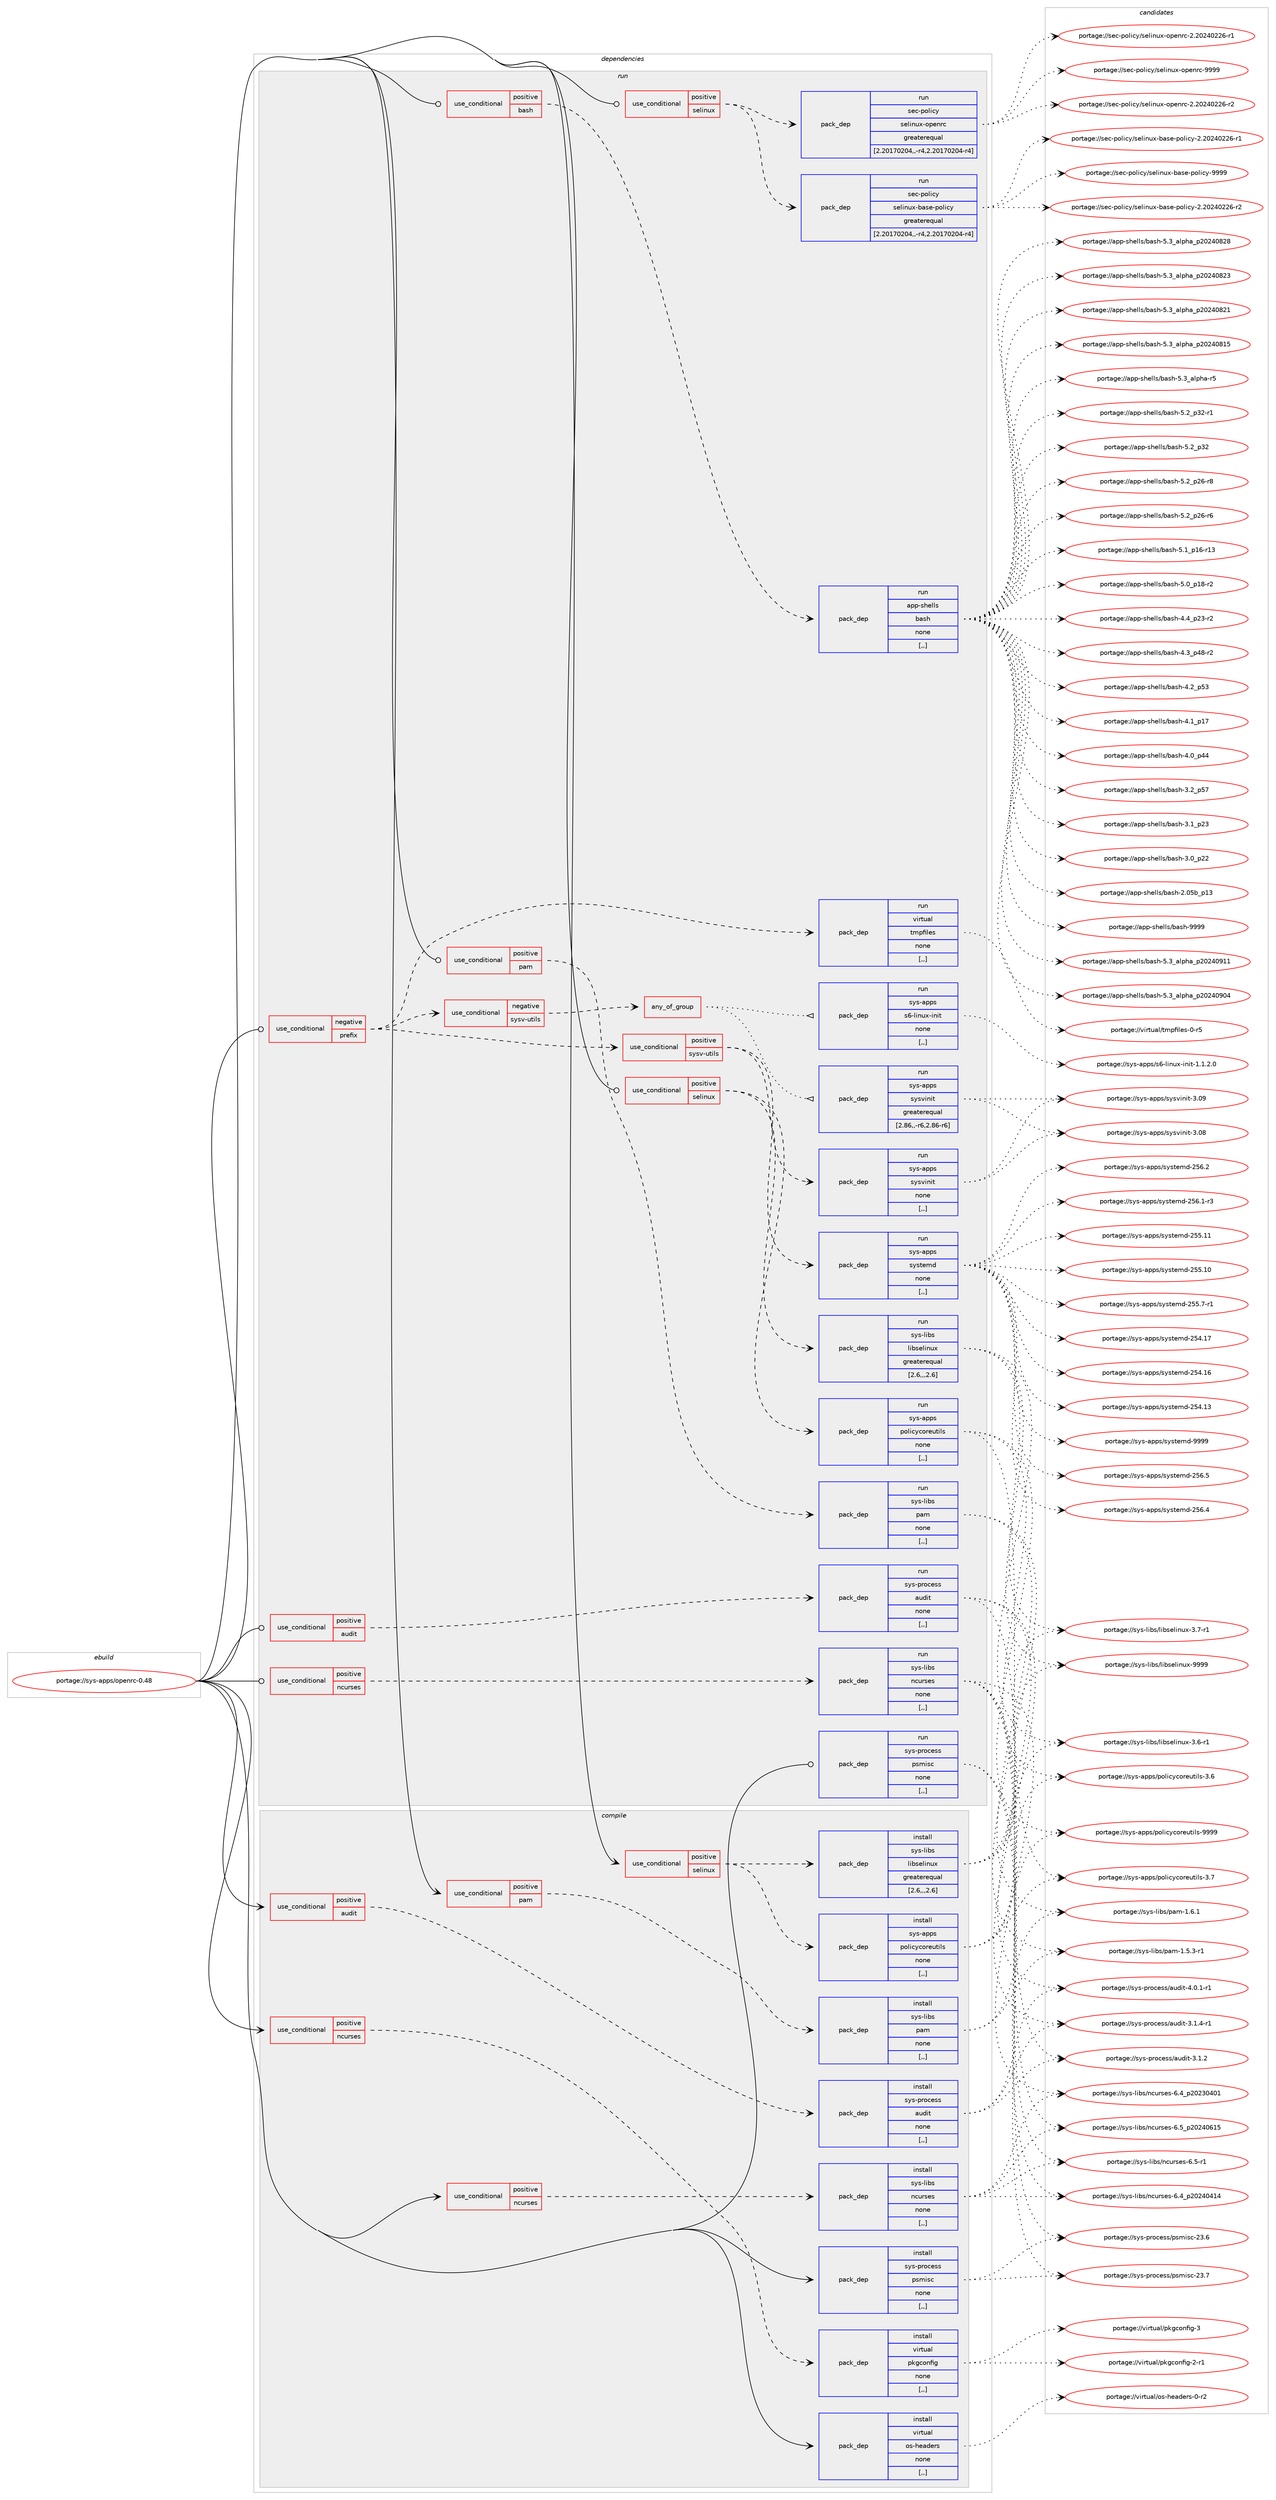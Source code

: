 digraph prolog {

# *************
# Graph options
# *************

newrank=true;
concentrate=true;
compound=true;
graph [rankdir=LR,fontname=Helvetica,fontsize=10,ranksep=1.5];#, ranksep=2.5, nodesep=0.2];
edge  [arrowhead=vee];
node  [fontname=Helvetica,fontsize=10];

# **********
# The ebuild
# **********

subgraph cluster_leftcol {
color=gray;
label=<<i>ebuild</i>>;
id [label="portage://sys-apps/openrc-0.48", color=red, width=4, href="../sys-apps/openrc-0.48.svg"];
}

# ****************
# The dependencies
# ****************

subgraph cluster_midcol {
color=gray;
label=<<i>dependencies</i>>;
subgraph cluster_compile {
fillcolor="#eeeeee";
style=filled;
label=<<i>compile</i>>;
subgraph cond6988 {
dependency18606 [label=<<TABLE BORDER="0" CELLBORDER="1" CELLSPACING="0" CELLPADDING="4"><TR><TD ROWSPAN="3" CELLPADDING="10">use_conditional</TD></TR><TR><TD>positive</TD></TR><TR><TD>audit</TD></TR></TABLE>>, shape=none, color=red];
subgraph pack11555 {
dependency18607 [label=<<TABLE BORDER="0" CELLBORDER="1" CELLSPACING="0" CELLPADDING="4" WIDTH="220"><TR><TD ROWSPAN="6" CELLPADDING="30">pack_dep</TD></TR><TR><TD WIDTH="110">install</TD></TR><TR><TD>sys-process</TD></TR><TR><TD>audit</TD></TR><TR><TD>none</TD></TR><TR><TD>[,,]</TD></TR></TABLE>>, shape=none, color=blue];
}
dependency18606:e -> dependency18607:w [weight=20,style="dashed",arrowhead="vee"];
}
id:e -> dependency18606:w [weight=20,style="solid",arrowhead="vee"];
subgraph cond6989 {
dependency18608 [label=<<TABLE BORDER="0" CELLBORDER="1" CELLSPACING="0" CELLPADDING="4"><TR><TD ROWSPAN="3" CELLPADDING="10">use_conditional</TD></TR><TR><TD>positive</TD></TR><TR><TD>ncurses</TD></TR></TABLE>>, shape=none, color=red];
subgraph pack11556 {
dependency18609 [label=<<TABLE BORDER="0" CELLBORDER="1" CELLSPACING="0" CELLPADDING="4" WIDTH="220"><TR><TD ROWSPAN="6" CELLPADDING="30">pack_dep</TD></TR><TR><TD WIDTH="110">install</TD></TR><TR><TD>sys-libs</TD></TR><TR><TD>ncurses</TD></TR><TR><TD>none</TD></TR><TR><TD>[,,]</TD></TR></TABLE>>, shape=none, color=blue];
}
dependency18608:e -> dependency18609:w [weight=20,style="dashed",arrowhead="vee"];
}
id:e -> dependency18608:w [weight=20,style="solid",arrowhead="vee"];
subgraph cond6990 {
dependency18610 [label=<<TABLE BORDER="0" CELLBORDER="1" CELLSPACING="0" CELLPADDING="4"><TR><TD ROWSPAN="3" CELLPADDING="10">use_conditional</TD></TR><TR><TD>positive</TD></TR><TR><TD>ncurses</TD></TR></TABLE>>, shape=none, color=red];
subgraph pack11557 {
dependency18611 [label=<<TABLE BORDER="0" CELLBORDER="1" CELLSPACING="0" CELLPADDING="4" WIDTH="220"><TR><TD ROWSPAN="6" CELLPADDING="30">pack_dep</TD></TR><TR><TD WIDTH="110">install</TD></TR><TR><TD>virtual</TD></TR><TR><TD>pkgconfig</TD></TR><TR><TD>none</TD></TR><TR><TD>[,,]</TD></TR></TABLE>>, shape=none, color=blue];
}
dependency18610:e -> dependency18611:w [weight=20,style="dashed",arrowhead="vee"];
}
id:e -> dependency18610:w [weight=20,style="solid",arrowhead="vee"];
subgraph cond6991 {
dependency18612 [label=<<TABLE BORDER="0" CELLBORDER="1" CELLSPACING="0" CELLPADDING="4"><TR><TD ROWSPAN="3" CELLPADDING="10">use_conditional</TD></TR><TR><TD>positive</TD></TR><TR><TD>pam</TD></TR></TABLE>>, shape=none, color=red];
subgraph pack11558 {
dependency18613 [label=<<TABLE BORDER="0" CELLBORDER="1" CELLSPACING="0" CELLPADDING="4" WIDTH="220"><TR><TD ROWSPAN="6" CELLPADDING="30">pack_dep</TD></TR><TR><TD WIDTH="110">install</TD></TR><TR><TD>sys-libs</TD></TR><TR><TD>pam</TD></TR><TR><TD>none</TD></TR><TR><TD>[,,]</TD></TR></TABLE>>, shape=none, color=blue];
}
dependency18612:e -> dependency18613:w [weight=20,style="dashed",arrowhead="vee"];
}
id:e -> dependency18612:w [weight=20,style="solid",arrowhead="vee"];
subgraph cond6992 {
dependency18614 [label=<<TABLE BORDER="0" CELLBORDER="1" CELLSPACING="0" CELLPADDING="4"><TR><TD ROWSPAN="3" CELLPADDING="10">use_conditional</TD></TR><TR><TD>positive</TD></TR><TR><TD>selinux</TD></TR></TABLE>>, shape=none, color=red];
subgraph pack11559 {
dependency18615 [label=<<TABLE BORDER="0" CELLBORDER="1" CELLSPACING="0" CELLPADDING="4" WIDTH="220"><TR><TD ROWSPAN="6" CELLPADDING="30">pack_dep</TD></TR><TR><TD WIDTH="110">install</TD></TR><TR><TD>sys-apps</TD></TR><TR><TD>policycoreutils</TD></TR><TR><TD>none</TD></TR><TR><TD>[,,]</TD></TR></TABLE>>, shape=none, color=blue];
}
dependency18614:e -> dependency18615:w [weight=20,style="dashed",arrowhead="vee"];
subgraph pack11560 {
dependency18616 [label=<<TABLE BORDER="0" CELLBORDER="1" CELLSPACING="0" CELLPADDING="4" WIDTH="220"><TR><TD ROWSPAN="6" CELLPADDING="30">pack_dep</TD></TR><TR><TD WIDTH="110">install</TD></TR><TR><TD>sys-libs</TD></TR><TR><TD>libselinux</TD></TR><TR><TD>greaterequal</TD></TR><TR><TD>[2.6,,,2.6]</TD></TR></TABLE>>, shape=none, color=blue];
}
dependency18614:e -> dependency18616:w [weight=20,style="dashed",arrowhead="vee"];
}
id:e -> dependency18614:w [weight=20,style="solid",arrowhead="vee"];
subgraph pack11561 {
dependency18617 [label=<<TABLE BORDER="0" CELLBORDER="1" CELLSPACING="0" CELLPADDING="4" WIDTH="220"><TR><TD ROWSPAN="6" CELLPADDING="30">pack_dep</TD></TR><TR><TD WIDTH="110">install</TD></TR><TR><TD>sys-process</TD></TR><TR><TD>psmisc</TD></TR><TR><TD>none</TD></TR><TR><TD>[,,]</TD></TR></TABLE>>, shape=none, color=blue];
}
id:e -> dependency18617:w [weight=20,style="solid",arrowhead="vee"];
subgraph pack11562 {
dependency18618 [label=<<TABLE BORDER="0" CELLBORDER="1" CELLSPACING="0" CELLPADDING="4" WIDTH="220"><TR><TD ROWSPAN="6" CELLPADDING="30">pack_dep</TD></TR><TR><TD WIDTH="110">install</TD></TR><TR><TD>virtual</TD></TR><TR><TD>os-headers</TD></TR><TR><TD>none</TD></TR><TR><TD>[,,]</TD></TR></TABLE>>, shape=none, color=blue];
}
id:e -> dependency18618:w [weight=20,style="solid",arrowhead="vee"];
}
subgraph cluster_compileandrun {
fillcolor="#eeeeee";
style=filled;
label=<<i>compile and run</i>>;
}
subgraph cluster_run {
fillcolor="#eeeeee";
style=filled;
label=<<i>run</i>>;
subgraph cond6993 {
dependency18619 [label=<<TABLE BORDER="0" CELLBORDER="1" CELLSPACING="0" CELLPADDING="4"><TR><TD ROWSPAN="3" CELLPADDING="10">use_conditional</TD></TR><TR><TD>negative</TD></TR><TR><TD>prefix</TD></TR></TABLE>>, shape=none, color=red];
subgraph cond6994 {
dependency18620 [label=<<TABLE BORDER="0" CELLBORDER="1" CELLSPACING="0" CELLPADDING="4"><TR><TD ROWSPAN="3" CELLPADDING="10">use_conditional</TD></TR><TR><TD>positive</TD></TR><TR><TD>sysv-utils</TD></TR></TABLE>>, shape=none, color=red];
subgraph pack11563 {
dependency18621 [label=<<TABLE BORDER="0" CELLBORDER="1" CELLSPACING="0" CELLPADDING="4" WIDTH="220"><TR><TD ROWSPAN="6" CELLPADDING="30">pack_dep</TD></TR><TR><TD WIDTH="110">run</TD></TR><TR><TD>sys-apps</TD></TR><TR><TD>systemd</TD></TR><TR><TD>none</TD></TR><TR><TD>[,,]</TD></TR></TABLE>>, shape=none, color=blue];
}
dependency18620:e -> dependency18621:w [weight=20,style="dashed",arrowhead="vee"];
subgraph pack11564 {
dependency18622 [label=<<TABLE BORDER="0" CELLBORDER="1" CELLSPACING="0" CELLPADDING="4" WIDTH="220"><TR><TD ROWSPAN="6" CELLPADDING="30">pack_dep</TD></TR><TR><TD WIDTH="110">run</TD></TR><TR><TD>sys-apps</TD></TR><TR><TD>sysvinit</TD></TR><TR><TD>none</TD></TR><TR><TD>[,,]</TD></TR></TABLE>>, shape=none, color=blue];
}
dependency18620:e -> dependency18622:w [weight=20,style="dashed",arrowhead="vee"];
}
dependency18619:e -> dependency18620:w [weight=20,style="dashed",arrowhead="vee"];
subgraph cond6995 {
dependency18623 [label=<<TABLE BORDER="0" CELLBORDER="1" CELLSPACING="0" CELLPADDING="4"><TR><TD ROWSPAN="3" CELLPADDING="10">use_conditional</TD></TR><TR><TD>negative</TD></TR><TR><TD>sysv-utils</TD></TR></TABLE>>, shape=none, color=red];
subgraph any59 {
dependency18624 [label=<<TABLE BORDER="0" CELLBORDER="1" CELLSPACING="0" CELLPADDING="4"><TR><TD CELLPADDING="10">any_of_group</TD></TR></TABLE>>, shape=none, color=red];subgraph pack11565 {
dependency18625 [label=<<TABLE BORDER="0" CELLBORDER="1" CELLSPACING="0" CELLPADDING="4" WIDTH="220"><TR><TD ROWSPAN="6" CELLPADDING="30">pack_dep</TD></TR><TR><TD WIDTH="110">run</TD></TR><TR><TD>sys-apps</TD></TR><TR><TD>sysvinit</TD></TR><TR><TD>greaterequal</TD></TR><TR><TD>[2.86,,-r6,2.86-r6]</TD></TR></TABLE>>, shape=none, color=blue];
}
dependency18624:e -> dependency18625:w [weight=20,style="dotted",arrowhead="oinv"];
subgraph pack11566 {
dependency18626 [label=<<TABLE BORDER="0" CELLBORDER="1" CELLSPACING="0" CELLPADDING="4" WIDTH="220"><TR><TD ROWSPAN="6" CELLPADDING="30">pack_dep</TD></TR><TR><TD WIDTH="110">run</TD></TR><TR><TD>sys-apps</TD></TR><TR><TD>s6-linux-init</TD></TR><TR><TD>none</TD></TR><TR><TD>[,,]</TD></TR></TABLE>>, shape=none, color=blue];
}
dependency18624:e -> dependency18626:w [weight=20,style="dotted",arrowhead="oinv"];
}
dependency18623:e -> dependency18624:w [weight=20,style="dashed",arrowhead="vee"];
}
dependency18619:e -> dependency18623:w [weight=20,style="dashed",arrowhead="vee"];
subgraph pack11567 {
dependency18627 [label=<<TABLE BORDER="0" CELLBORDER="1" CELLSPACING="0" CELLPADDING="4" WIDTH="220"><TR><TD ROWSPAN="6" CELLPADDING="30">pack_dep</TD></TR><TR><TD WIDTH="110">run</TD></TR><TR><TD>virtual</TD></TR><TR><TD>tmpfiles</TD></TR><TR><TD>none</TD></TR><TR><TD>[,,]</TD></TR></TABLE>>, shape=none, color=blue];
}
dependency18619:e -> dependency18627:w [weight=20,style="dashed",arrowhead="vee"];
}
id:e -> dependency18619:w [weight=20,style="solid",arrowhead="odot"];
subgraph cond6996 {
dependency18628 [label=<<TABLE BORDER="0" CELLBORDER="1" CELLSPACING="0" CELLPADDING="4"><TR><TD ROWSPAN="3" CELLPADDING="10">use_conditional</TD></TR><TR><TD>positive</TD></TR><TR><TD>audit</TD></TR></TABLE>>, shape=none, color=red];
subgraph pack11568 {
dependency18629 [label=<<TABLE BORDER="0" CELLBORDER="1" CELLSPACING="0" CELLPADDING="4" WIDTH="220"><TR><TD ROWSPAN="6" CELLPADDING="30">pack_dep</TD></TR><TR><TD WIDTH="110">run</TD></TR><TR><TD>sys-process</TD></TR><TR><TD>audit</TD></TR><TR><TD>none</TD></TR><TR><TD>[,,]</TD></TR></TABLE>>, shape=none, color=blue];
}
dependency18628:e -> dependency18629:w [weight=20,style="dashed",arrowhead="vee"];
}
id:e -> dependency18628:w [weight=20,style="solid",arrowhead="odot"];
subgraph cond6997 {
dependency18630 [label=<<TABLE BORDER="0" CELLBORDER="1" CELLSPACING="0" CELLPADDING="4"><TR><TD ROWSPAN="3" CELLPADDING="10">use_conditional</TD></TR><TR><TD>positive</TD></TR><TR><TD>bash</TD></TR></TABLE>>, shape=none, color=red];
subgraph pack11569 {
dependency18631 [label=<<TABLE BORDER="0" CELLBORDER="1" CELLSPACING="0" CELLPADDING="4" WIDTH="220"><TR><TD ROWSPAN="6" CELLPADDING="30">pack_dep</TD></TR><TR><TD WIDTH="110">run</TD></TR><TR><TD>app-shells</TD></TR><TR><TD>bash</TD></TR><TR><TD>none</TD></TR><TR><TD>[,,]</TD></TR></TABLE>>, shape=none, color=blue];
}
dependency18630:e -> dependency18631:w [weight=20,style="dashed",arrowhead="vee"];
}
id:e -> dependency18630:w [weight=20,style="solid",arrowhead="odot"];
subgraph cond6998 {
dependency18632 [label=<<TABLE BORDER="0" CELLBORDER="1" CELLSPACING="0" CELLPADDING="4"><TR><TD ROWSPAN="3" CELLPADDING="10">use_conditional</TD></TR><TR><TD>positive</TD></TR><TR><TD>ncurses</TD></TR></TABLE>>, shape=none, color=red];
subgraph pack11570 {
dependency18633 [label=<<TABLE BORDER="0" CELLBORDER="1" CELLSPACING="0" CELLPADDING="4" WIDTH="220"><TR><TD ROWSPAN="6" CELLPADDING="30">pack_dep</TD></TR><TR><TD WIDTH="110">run</TD></TR><TR><TD>sys-libs</TD></TR><TR><TD>ncurses</TD></TR><TR><TD>none</TD></TR><TR><TD>[,,]</TD></TR></TABLE>>, shape=none, color=blue];
}
dependency18632:e -> dependency18633:w [weight=20,style="dashed",arrowhead="vee"];
}
id:e -> dependency18632:w [weight=20,style="solid",arrowhead="odot"];
subgraph cond6999 {
dependency18634 [label=<<TABLE BORDER="0" CELLBORDER="1" CELLSPACING="0" CELLPADDING="4"><TR><TD ROWSPAN="3" CELLPADDING="10">use_conditional</TD></TR><TR><TD>positive</TD></TR><TR><TD>pam</TD></TR></TABLE>>, shape=none, color=red];
subgraph pack11571 {
dependency18635 [label=<<TABLE BORDER="0" CELLBORDER="1" CELLSPACING="0" CELLPADDING="4" WIDTH="220"><TR><TD ROWSPAN="6" CELLPADDING="30">pack_dep</TD></TR><TR><TD WIDTH="110">run</TD></TR><TR><TD>sys-libs</TD></TR><TR><TD>pam</TD></TR><TR><TD>none</TD></TR><TR><TD>[,,]</TD></TR></TABLE>>, shape=none, color=blue];
}
dependency18634:e -> dependency18635:w [weight=20,style="dashed",arrowhead="vee"];
}
id:e -> dependency18634:w [weight=20,style="solid",arrowhead="odot"];
subgraph cond7000 {
dependency18636 [label=<<TABLE BORDER="0" CELLBORDER="1" CELLSPACING="0" CELLPADDING="4"><TR><TD ROWSPAN="3" CELLPADDING="10">use_conditional</TD></TR><TR><TD>positive</TD></TR><TR><TD>selinux</TD></TR></TABLE>>, shape=none, color=red];
subgraph pack11572 {
dependency18637 [label=<<TABLE BORDER="0" CELLBORDER="1" CELLSPACING="0" CELLPADDING="4" WIDTH="220"><TR><TD ROWSPAN="6" CELLPADDING="30">pack_dep</TD></TR><TR><TD WIDTH="110">run</TD></TR><TR><TD>sec-policy</TD></TR><TR><TD>selinux-base-policy</TD></TR><TR><TD>greaterequal</TD></TR><TR><TD>[2.20170204,,-r4,2.20170204-r4]</TD></TR></TABLE>>, shape=none, color=blue];
}
dependency18636:e -> dependency18637:w [weight=20,style="dashed",arrowhead="vee"];
subgraph pack11573 {
dependency18638 [label=<<TABLE BORDER="0" CELLBORDER="1" CELLSPACING="0" CELLPADDING="4" WIDTH="220"><TR><TD ROWSPAN="6" CELLPADDING="30">pack_dep</TD></TR><TR><TD WIDTH="110">run</TD></TR><TR><TD>sec-policy</TD></TR><TR><TD>selinux-openrc</TD></TR><TR><TD>greaterequal</TD></TR><TR><TD>[2.20170204,,-r4,2.20170204-r4]</TD></TR></TABLE>>, shape=none, color=blue];
}
dependency18636:e -> dependency18638:w [weight=20,style="dashed",arrowhead="vee"];
}
id:e -> dependency18636:w [weight=20,style="solid",arrowhead="odot"];
subgraph cond7001 {
dependency18639 [label=<<TABLE BORDER="0" CELLBORDER="1" CELLSPACING="0" CELLPADDING="4"><TR><TD ROWSPAN="3" CELLPADDING="10">use_conditional</TD></TR><TR><TD>positive</TD></TR><TR><TD>selinux</TD></TR></TABLE>>, shape=none, color=red];
subgraph pack11574 {
dependency18640 [label=<<TABLE BORDER="0" CELLBORDER="1" CELLSPACING="0" CELLPADDING="4" WIDTH="220"><TR><TD ROWSPAN="6" CELLPADDING="30">pack_dep</TD></TR><TR><TD WIDTH="110">run</TD></TR><TR><TD>sys-apps</TD></TR><TR><TD>policycoreutils</TD></TR><TR><TD>none</TD></TR><TR><TD>[,,]</TD></TR></TABLE>>, shape=none, color=blue];
}
dependency18639:e -> dependency18640:w [weight=20,style="dashed",arrowhead="vee"];
subgraph pack11575 {
dependency18641 [label=<<TABLE BORDER="0" CELLBORDER="1" CELLSPACING="0" CELLPADDING="4" WIDTH="220"><TR><TD ROWSPAN="6" CELLPADDING="30">pack_dep</TD></TR><TR><TD WIDTH="110">run</TD></TR><TR><TD>sys-libs</TD></TR><TR><TD>libselinux</TD></TR><TR><TD>greaterequal</TD></TR><TR><TD>[2.6,,,2.6]</TD></TR></TABLE>>, shape=none, color=blue];
}
dependency18639:e -> dependency18641:w [weight=20,style="dashed",arrowhead="vee"];
}
id:e -> dependency18639:w [weight=20,style="solid",arrowhead="odot"];
subgraph pack11576 {
dependency18642 [label=<<TABLE BORDER="0" CELLBORDER="1" CELLSPACING="0" CELLPADDING="4" WIDTH="220"><TR><TD ROWSPAN="6" CELLPADDING="30">pack_dep</TD></TR><TR><TD WIDTH="110">run</TD></TR><TR><TD>sys-process</TD></TR><TR><TD>psmisc</TD></TR><TR><TD>none</TD></TR><TR><TD>[,,]</TD></TR></TABLE>>, shape=none, color=blue];
}
id:e -> dependency18642:w [weight=20,style="solid",arrowhead="odot"];
}
}

# **************
# The candidates
# **************

subgraph cluster_choices {
rank=same;
color=gray;
label=<<i>candidates</i>>;

subgraph choice11555 {
color=black;
nodesep=1;
choice115121115451121141119910111511547971171001051164552464846494511449 [label="portage://sys-process/audit-4.0.1-r1", color=red, width=4,href="../sys-process/audit-4.0.1-r1.svg"];
choice115121115451121141119910111511547971171001051164551464946524511449 [label="portage://sys-process/audit-3.1.4-r1", color=red, width=4,href="../sys-process/audit-3.1.4-r1.svg"];
choice11512111545112114111991011151154797117100105116455146494650 [label="portage://sys-process/audit-3.1.2", color=red, width=4,href="../sys-process/audit-3.1.2.svg"];
dependency18607:e -> choice115121115451121141119910111511547971171001051164552464846494511449:w [style=dotted,weight="100"];
dependency18607:e -> choice115121115451121141119910111511547971171001051164551464946524511449:w [style=dotted,weight="100"];
dependency18607:e -> choice11512111545112114111991011151154797117100105116455146494650:w [style=dotted,weight="100"];
}
subgraph choice11556 {
color=black;
nodesep=1;
choice1151211154510810598115471109911711411510111545544653951125048505248544953 [label="portage://sys-libs/ncurses-6.5_p20240615", color=red, width=4,href="../sys-libs/ncurses-6.5_p20240615.svg"];
choice11512111545108105981154711099117114115101115455446534511449 [label="portage://sys-libs/ncurses-6.5-r1", color=red, width=4,href="../sys-libs/ncurses-6.5-r1.svg"];
choice1151211154510810598115471109911711411510111545544652951125048505248524952 [label="portage://sys-libs/ncurses-6.4_p20240414", color=red, width=4,href="../sys-libs/ncurses-6.4_p20240414.svg"];
choice1151211154510810598115471109911711411510111545544652951125048505148524849 [label="portage://sys-libs/ncurses-6.4_p20230401", color=red, width=4,href="../sys-libs/ncurses-6.4_p20230401.svg"];
dependency18609:e -> choice1151211154510810598115471109911711411510111545544653951125048505248544953:w [style=dotted,weight="100"];
dependency18609:e -> choice11512111545108105981154711099117114115101115455446534511449:w [style=dotted,weight="100"];
dependency18609:e -> choice1151211154510810598115471109911711411510111545544652951125048505248524952:w [style=dotted,weight="100"];
dependency18609:e -> choice1151211154510810598115471109911711411510111545544652951125048505148524849:w [style=dotted,weight="100"];
}
subgraph choice11557 {
color=black;
nodesep=1;
choice1181051141161179710847112107103991111101021051034551 [label="portage://virtual/pkgconfig-3", color=red, width=4,href="../virtual/pkgconfig-3.svg"];
choice11810511411611797108471121071039911111010210510345504511449 [label="portage://virtual/pkgconfig-2-r1", color=red, width=4,href="../virtual/pkgconfig-2-r1.svg"];
dependency18611:e -> choice1181051141161179710847112107103991111101021051034551:w [style=dotted,weight="100"];
dependency18611:e -> choice11810511411611797108471121071039911111010210510345504511449:w [style=dotted,weight="100"];
}
subgraph choice11558 {
color=black;
nodesep=1;
choice11512111545108105981154711297109454946544649 [label="portage://sys-libs/pam-1.6.1", color=red, width=4,href="../sys-libs/pam-1.6.1.svg"];
choice115121115451081059811547112971094549465346514511449 [label="portage://sys-libs/pam-1.5.3-r1", color=red, width=4,href="../sys-libs/pam-1.5.3-r1.svg"];
dependency18613:e -> choice11512111545108105981154711297109454946544649:w [style=dotted,weight="100"];
dependency18613:e -> choice115121115451081059811547112971094549465346514511449:w [style=dotted,weight="100"];
}
subgraph choice11559 {
color=black;
nodesep=1;
choice11512111545971121121154711211110810599121991111141011171161051081154557575757 [label="portage://sys-apps/policycoreutils-9999", color=red, width=4,href="../sys-apps/policycoreutils-9999.svg"];
choice115121115459711211211547112111108105991219911111410111711610510811545514655 [label="portage://sys-apps/policycoreutils-3.7", color=red, width=4,href="../sys-apps/policycoreutils-3.7.svg"];
choice115121115459711211211547112111108105991219911111410111711610510811545514654 [label="portage://sys-apps/policycoreutils-3.6", color=red, width=4,href="../sys-apps/policycoreutils-3.6.svg"];
dependency18615:e -> choice11512111545971121121154711211110810599121991111141011171161051081154557575757:w [style=dotted,weight="100"];
dependency18615:e -> choice115121115459711211211547112111108105991219911111410111711610510811545514655:w [style=dotted,weight="100"];
dependency18615:e -> choice115121115459711211211547112111108105991219911111410111711610510811545514654:w [style=dotted,weight="100"];
}
subgraph choice11560 {
color=black;
nodesep=1;
choice115121115451081059811547108105981151011081051101171204557575757 [label="portage://sys-libs/libselinux-9999", color=red, width=4,href="../sys-libs/libselinux-9999.svg"];
choice11512111545108105981154710810598115101108105110117120455146554511449 [label="portage://sys-libs/libselinux-3.7-r1", color=red, width=4,href="../sys-libs/libselinux-3.7-r1.svg"];
choice11512111545108105981154710810598115101108105110117120455146544511449 [label="portage://sys-libs/libselinux-3.6-r1", color=red, width=4,href="../sys-libs/libselinux-3.6-r1.svg"];
dependency18616:e -> choice115121115451081059811547108105981151011081051101171204557575757:w [style=dotted,weight="100"];
dependency18616:e -> choice11512111545108105981154710810598115101108105110117120455146554511449:w [style=dotted,weight="100"];
dependency18616:e -> choice11512111545108105981154710810598115101108105110117120455146544511449:w [style=dotted,weight="100"];
}
subgraph choice11561 {
color=black;
nodesep=1;
choice115121115451121141119910111511547112115109105115994550514655 [label="portage://sys-process/psmisc-23.7", color=red, width=4,href="../sys-process/psmisc-23.7.svg"];
choice115121115451121141119910111511547112115109105115994550514654 [label="portage://sys-process/psmisc-23.6", color=red, width=4,href="../sys-process/psmisc-23.6.svg"];
dependency18617:e -> choice115121115451121141119910111511547112115109105115994550514655:w [style=dotted,weight="100"];
dependency18617:e -> choice115121115451121141119910111511547112115109105115994550514654:w [style=dotted,weight="100"];
}
subgraph choice11562 {
color=black;
nodesep=1;
choice1181051141161179710847111115451041019710010111411545484511450 [label="portage://virtual/os-headers-0-r2", color=red, width=4,href="../virtual/os-headers-0-r2.svg"];
dependency18618:e -> choice1181051141161179710847111115451041019710010111411545484511450:w [style=dotted,weight="100"];
}
subgraph choice11563 {
color=black;
nodesep=1;
choice1151211154597112112115471151211151161011091004557575757 [label="portage://sys-apps/systemd-9999", color=red, width=4,href="../sys-apps/systemd-9999.svg"];
choice115121115459711211211547115121115116101109100455053544653 [label="portage://sys-apps/systemd-256.5", color=red, width=4,href="../sys-apps/systemd-256.5.svg"];
choice115121115459711211211547115121115116101109100455053544652 [label="portage://sys-apps/systemd-256.4", color=red, width=4,href="../sys-apps/systemd-256.4.svg"];
choice115121115459711211211547115121115116101109100455053544650 [label="portage://sys-apps/systemd-256.2", color=red, width=4,href="../sys-apps/systemd-256.2.svg"];
choice1151211154597112112115471151211151161011091004550535446494511451 [label="portage://sys-apps/systemd-256.1-r3", color=red, width=4,href="../sys-apps/systemd-256.1-r3.svg"];
choice11512111545971121121154711512111511610110910045505353464949 [label="portage://sys-apps/systemd-255.11", color=red, width=4,href="../sys-apps/systemd-255.11.svg"];
choice11512111545971121121154711512111511610110910045505353464948 [label="portage://sys-apps/systemd-255.10", color=red, width=4,href="../sys-apps/systemd-255.10.svg"];
choice1151211154597112112115471151211151161011091004550535346554511449 [label="portage://sys-apps/systemd-255.7-r1", color=red, width=4,href="../sys-apps/systemd-255.7-r1.svg"];
choice11512111545971121121154711512111511610110910045505352464955 [label="portage://sys-apps/systemd-254.17", color=red, width=4,href="../sys-apps/systemd-254.17.svg"];
choice11512111545971121121154711512111511610110910045505352464954 [label="portage://sys-apps/systemd-254.16", color=red, width=4,href="../sys-apps/systemd-254.16.svg"];
choice11512111545971121121154711512111511610110910045505352464951 [label="portage://sys-apps/systemd-254.13", color=red, width=4,href="../sys-apps/systemd-254.13.svg"];
dependency18621:e -> choice1151211154597112112115471151211151161011091004557575757:w [style=dotted,weight="100"];
dependency18621:e -> choice115121115459711211211547115121115116101109100455053544653:w [style=dotted,weight="100"];
dependency18621:e -> choice115121115459711211211547115121115116101109100455053544652:w [style=dotted,weight="100"];
dependency18621:e -> choice115121115459711211211547115121115116101109100455053544650:w [style=dotted,weight="100"];
dependency18621:e -> choice1151211154597112112115471151211151161011091004550535446494511451:w [style=dotted,weight="100"];
dependency18621:e -> choice11512111545971121121154711512111511610110910045505353464949:w [style=dotted,weight="100"];
dependency18621:e -> choice11512111545971121121154711512111511610110910045505353464948:w [style=dotted,weight="100"];
dependency18621:e -> choice1151211154597112112115471151211151161011091004550535346554511449:w [style=dotted,weight="100"];
dependency18621:e -> choice11512111545971121121154711512111511610110910045505352464955:w [style=dotted,weight="100"];
dependency18621:e -> choice11512111545971121121154711512111511610110910045505352464954:w [style=dotted,weight="100"];
dependency18621:e -> choice11512111545971121121154711512111511610110910045505352464951:w [style=dotted,weight="100"];
}
subgraph choice11564 {
color=black;
nodesep=1;
choice1151211154597112112115471151211151181051101051164551464857 [label="portage://sys-apps/sysvinit-3.09", color=red, width=4,href="../sys-apps/sysvinit-3.09.svg"];
choice1151211154597112112115471151211151181051101051164551464856 [label="portage://sys-apps/sysvinit-3.08", color=red, width=4,href="../sys-apps/sysvinit-3.08.svg"];
dependency18622:e -> choice1151211154597112112115471151211151181051101051164551464857:w [style=dotted,weight="100"];
dependency18622:e -> choice1151211154597112112115471151211151181051101051164551464856:w [style=dotted,weight="100"];
}
subgraph choice11565 {
color=black;
nodesep=1;
choice1151211154597112112115471151211151181051101051164551464857 [label="portage://sys-apps/sysvinit-3.09", color=red, width=4,href="../sys-apps/sysvinit-3.09.svg"];
choice1151211154597112112115471151211151181051101051164551464856 [label="portage://sys-apps/sysvinit-3.08", color=red, width=4,href="../sys-apps/sysvinit-3.08.svg"];
dependency18625:e -> choice1151211154597112112115471151211151181051101051164551464857:w [style=dotted,weight="100"];
dependency18625:e -> choice1151211154597112112115471151211151181051101051164551464856:w [style=dotted,weight="100"];
}
subgraph choice11566 {
color=black;
nodesep=1;
choice1151211154597112112115471155445108105110117120451051101051164549464946504648 [label="portage://sys-apps/s6-linux-init-1.1.2.0", color=red, width=4,href="../sys-apps/s6-linux-init-1.1.2.0.svg"];
dependency18626:e -> choice1151211154597112112115471155445108105110117120451051101051164549464946504648:w [style=dotted,weight="100"];
}
subgraph choice11567 {
color=black;
nodesep=1;
choice118105114116117971084711610911210210510810111545484511453 [label="portage://virtual/tmpfiles-0-r5", color=red, width=4,href="../virtual/tmpfiles-0-r5.svg"];
dependency18627:e -> choice118105114116117971084711610911210210510810111545484511453:w [style=dotted,weight="100"];
}
subgraph choice11568 {
color=black;
nodesep=1;
choice115121115451121141119910111511547971171001051164552464846494511449 [label="portage://sys-process/audit-4.0.1-r1", color=red, width=4,href="../sys-process/audit-4.0.1-r1.svg"];
choice115121115451121141119910111511547971171001051164551464946524511449 [label="portage://sys-process/audit-3.1.4-r1", color=red, width=4,href="../sys-process/audit-3.1.4-r1.svg"];
choice11512111545112114111991011151154797117100105116455146494650 [label="portage://sys-process/audit-3.1.2", color=red, width=4,href="../sys-process/audit-3.1.2.svg"];
dependency18629:e -> choice115121115451121141119910111511547971171001051164552464846494511449:w [style=dotted,weight="100"];
dependency18629:e -> choice115121115451121141119910111511547971171001051164551464946524511449:w [style=dotted,weight="100"];
dependency18629:e -> choice11512111545112114111991011151154797117100105116455146494650:w [style=dotted,weight="100"];
}
subgraph choice11569 {
color=black;
nodesep=1;
choice97112112451151041011081081154798971151044557575757 [label="portage://app-shells/bash-9999", color=red, width=4,href="../app-shells/bash-9999.svg"];
choice971121124511510410110810811547989711510445534651959710811210497951125048505248574949 [label="portage://app-shells/bash-5.3_alpha_p20240911", color=red, width=4,href="../app-shells/bash-5.3_alpha_p20240911.svg"];
choice971121124511510410110810811547989711510445534651959710811210497951125048505248574852 [label="portage://app-shells/bash-5.3_alpha_p20240904", color=red, width=4,href="../app-shells/bash-5.3_alpha_p20240904.svg"];
choice971121124511510410110810811547989711510445534651959710811210497951125048505248565056 [label="portage://app-shells/bash-5.3_alpha_p20240828", color=red, width=4,href="../app-shells/bash-5.3_alpha_p20240828.svg"];
choice971121124511510410110810811547989711510445534651959710811210497951125048505248565051 [label="portage://app-shells/bash-5.3_alpha_p20240823", color=red, width=4,href="../app-shells/bash-5.3_alpha_p20240823.svg"];
choice971121124511510410110810811547989711510445534651959710811210497951125048505248565049 [label="portage://app-shells/bash-5.3_alpha_p20240821", color=red, width=4,href="../app-shells/bash-5.3_alpha_p20240821.svg"];
choice971121124511510410110810811547989711510445534651959710811210497951125048505248564953 [label="portage://app-shells/bash-5.3_alpha_p20240815", color=red, width=4,href="../app-shells/bash-5.3_alpha_p20240815.svg"];
choice9711211245115104101108108115479897115104455346519597108112104974511453 [label="portage://app-shells/bash-5.3_alpha-r5", color=red, width=4,href="../app-shells/bash-5.3_alpha-r5.svg"];
choice9711211245115104101108108115479897115104455346509511251504511449 [label="portage://app-shells/bash-5.2_p32-r1", color=red, width=4,href="../app-shells/bash-5.2_p32-r1.svg"];
choice971121124511510410110810811547989711510445534650951125150 [label="portage://app-shells/bash-5.2_p32", color=red, width=4,href="../app-shells/bash-5.2_p32.svg"];
choice9711211245115104101108108115479897115104455346509511250544511456 [label="portage://app-shells/bash-5.2_p26-r8", color=red, width=4,href="../app-shells/bash-5.2_p26-r8.svg"];
choice9711211245115104101108108115479897115104455346509511250544511454 [label="portage://app-shells/bash-5.2_p26-r6", color=red, width=4,href="../app-shells/bash-5.2_p26-r6.svg"];
choice971121124511510410110810811547989711510445534649951124954451144951 [label="portage://app-shells/bash-5.1_p16-r13", color=red, width=4,href="../app-shells/bash-5.1_p16-r13.svg"];
choice9711211245115104101108108115479897115104455346489511249564511450 [label="portage://app-shells/bash-5.0_p18-r2", color=red, width=4,href="../app-shells/bash-5.0_p18-r2.svg"];
choice9711211245115104101108108115479897115104455246529511250514511450 [label="portage://app-shells/bash-4.4_p23-r2", color=red, width=4,href="../app-shells/bash-4.4_p23-r2.svg"];
choice9711211245115104101108108115479897115104455246519511252564511450 [label="portage://app-shells/bash-4.3_p48-r2", color=red, width=4,href="../app-shells/bash-4.3_p48-r2.svg"];
choice971121124511510410110810811547989711510445524650951125351 [label="portage://app-shells/bash-4.2_p53", color=red, width=4,href="../app-shells/bash-4.2_p53.svg"];
choice971121124511510410110810811547989711510445524649951124955 [label="portage://app-shells/bash-4.1_p17", color=red, width=4,href="../app-shells/bash-4.1_p17.svg"];
choice971121124511510410110810811547989711510445524648951125252 [label="portage://app-shells/bash-4.0_p44", color=red, width=4,href="../app-shells/bash-4.0_p44.svg"];
choice971121124511510410110810811547989711510445514650951125355 [label="portage://app-shells/bash-3.2_p57", color=red, width=4,href="../app-shells/bash-3.2_p57.svg"];
choice971121124511510410110810811547989711510445514649951125051 [label="portage://app-shells/bash-3.1_p23", color=red, width=4,href="../app-shells/bash-3.1_p23.svg"];
choice971121124511510410110810811547989711510445514648951125050 [label="portage://app-shells/bash-3.0_p22", color=red, width=4,href="../app-shells/bash-3.0_p22.svg"];
choice9711211245115104101108108115479897115104455046485398951124951 [label="portage://app-shells/bash-2.05b_p13", color=red, width=4,href="../app-shells/bash-2.05b_p13.svg"];
dependency18631:e -> choice97112112451151041011081081154798971151044557575757:w [style=dotted,weight="100"];
dependency18631:e -> choice971121124511510410110810811547989711510445534651959710811210497951125048505248574949:w [style=dotted,weight="100"];
dependency18631:e -> choice971121124511510410110810811547989711510445534651959710811210497951125048505248574852:w [style=dotted,weight="100"];
dependency18631:e -> choice971121124511510410110810811547989711510445534651959710811210497951125048505248565056:w [style=dotted,weight="100"];
dependency18631:e -> choice971121124511510410110810811547989711510445534651959710811210497951125048505248565051:w [style=dotted,weight="100"];
dependency18631:e -> choice971121124511510410110810811547989711510445534651959710811210497951125048505248565049:w [style=dotted,weight="100"];
dependency18631:e -> choice971121124511510410110810811547989711510445534651959710811210497951125048505248564953:w [style=dotted,weight="100"];
dependency18631:e -> choice9711211245115104101108108115479897115104455346519597108112104974511453:w [style=dotted,weight="100"];
dependency18631:e -> choice9711211245115104101108108115479897115104455346509511251504511449:w [style=dotted,weight="100"];
dependency18631:e -> choice971121124511510410110810811547989711510445534650951125150:w [style=dotted,weight="100"];
dependency18631:e -> choice9711211245115104101108108115479897115104455346509511250544511456:w [style=dotted,weight="100"];
dependency18631:e -> choice9711211245115104101108108115479897115104455346509511250544511454:w [style=dotted,weight="100"];
dependency18631:e -> choice971121124511510410110810811547989711510445534649951124954451144951:w [style=dotted,weight="100"];
dependency18631:e -> choice9711211245115104101108108115479897115104455346489511249564511450:w [style=dotted,weight="100"];
dependency18631:e -> choice9711211245115104101108108115479897115104455246529511250514511450:w [style=dotted,weight="100"];
dependency18631:e -> choice9711211245115104101108108115479897115104455246519511252564511450:w [style=dotted,weight="100"];
dependency18631:e -> choice971121124511510410110810811547989711510445524650951125351:w [style=dotted,weight="100"];
dependency18631:e -> choice971121124511510410110810811547989711510445524649951124955:w [style=dotted,weight="100"];
dependency18631:e -> choice971121124511510410110810811547989711510445524648951125252:w [style=dotted,weight="100"];
dependency18631:e -> choice971121124511510410110810811547989711510445514650951125355:w [style=dotted,weight="100"];
dependency18631:e -> choice971121124511510410110810811547989711510445514649951125051:w [style=dotted,weight="100"];
dependency18631:e -> choice971121124511510410110810811547989711510445514648951125050:w [style=dotted,weight="100"];
dependency18631:e -> choice9711211245115104101108108115479897115104455046485398951124951:w [style=dotted,weight="100"];
}
subgraph choice11570 {
color=black;
nodesep=1;
choice1151211154510810598115471109911711411510111545544653951125048505248544953 [label="portage://sys-libs/ncurses-6.5_p20240615", color=red, width=4,href="../sys-libs/ncurses-6.5_p20240615.svg"];
choice11512111545108105981154711099117114115101115455446534511449 [label="portage://sys-libs/ncurses-6.5-r1", color=red, width=4,href="../sys-libs/ncurses-6.5-r1.svg"];
choice1151211154510810598115471109911711411510111545544652951125048505248524952 [label="portage://sys-libs/ncurses-6.4_p20240414", color=red, width=4,href="../sys-libs/ncurses-6.4_p20240414.svg"];
choice1151211154510810598115471109911711411510111545544652951125048505148524849 [label="portage://sys-libs/ncurses-6.4_p20230401", color=red, width=4,href="../sys-libs/ncurses-6.4_p20230401.svg"];
dependency18633:e -> choice1151211154510810598115471109911711411510111545544653951125048505248544953:w [style=dotted,weight="100"];
dependency18633:e -> choice11512111545108105981154711099117114115101115455446534511449:w [style=dotted,weight="100"];
dependency18633:e -> choice1151211154510810598115471109911711411510111545544652951125048505248524952:w [style=dotted,weight="100"];
dependency18633:e -> choice1151211154510810598115471109911711411510111545544652951125048505148524849:w [style=dotted,weight="100"];
}
subgraph choice11571 {
color=black;
nodesep=1;
choice11512111545108105981154711297109454946544649 [label="portage://sys-libs/pam-1.6.1", color=red, width=4,href="../sys-libs/pam-1.6.1.svg"];
choice115121115451081059811547112971094549465346514511449 [label="portage://sys-libs/pam-1.5.3-r1", color=red, width=4,href="../sys-libs/pam-1.5.3-r1.svg"];
dependency18635:e -> choice11512111545108105981154711297109454946544649:w [style=dotted,weight="100"];
dependency18635:e -> choice115121115451081059811547112971094549465346514511449:w [style=dotted,weight="100"];
}
subgraph choice11572 {
color=black;
nodesep=1;
choice1151019945112111108105991214711510110810511011712045989711510145112111108105991214557575757 [label="portage://sec-policy/selinux-base-policy-9999", color=red, width=4,href="../sec-policy/selinux-base-policy-9999.svg"];
choice11510199451121111081059912147115101108105110117120459897115101451121111081059912145504650485052485050544511450 [label="portage://sec-policy/selinux-base-policy-2.20240226-r2", color=red, width=4,href="../sec-policy/selinux-base-policy-2.20240226-r2.svg"];
choice11510199451121111081059912147115101108105110117120459897115101451121111081059912145504650485052485050544511449 [label="portage://sec-policy/selinux-base-policy-2.20240226-r1", color=red, width=4,href="../sec-policy/selinux-base-policy-2.20240226-r1.svg"];
dependency18637:e -> choice1151019945112111108105991214711510110810511011712045989711510145112111108105991214557575757:w [style=dotted,weight="100"];
dependency18637:e -> choice11510199451121111081059912147115101108105110117120459897115101451121111081059912145504650485052485050544511450:w [style=dotted,weight="100"];
dependency18637:e -> choice11510199451121111081059912147115101108105110117120459897115101451121111081059912145504650485052485050544511449:w [style=dotted,weight="100"];
}
subgraph choice11573 {
color=black;
nodesep=1;
choice1151019945112111108105991214711510110810511011712045111112101110114994557575757 [label="portage://sec-policy/selinux-openrc-9999", color=red, width=4,href="../sec-policy/selinux-openrc-9999.svg"];
choice11510199451121111081059912147115101108105110117120451111121011101149945504650485052485050544511450 [label="portage://sec-policy/selinux-openrc-2.20240226-r2", color=red, width=4,href="../sec-policy/selinux-openrc-2.20240226-r2.svg"];
choice11510199451121111081059912147115101108105110117120451111121011101149945504650485052485050544511449 [label="portage://sec-policy/selinux-openrc-2.20240226-r1", color=red, width=4,href="../sec-policy/selinux-openrc-2.20240226-r1.svg"];
dependency18638:e -> choice1151019945112111108105991214711510110810511011712045111112101110114994557575757:w [style=dotted,weight="100"];
dependency18638:e -> choice11510199451121111081059912147115101108105110117120451111121011101149945504650485052485050544511450:w [style=dotted,weight="100"];
dependency18638:e -> choice11510199451121111081059912147115101108105110117120451111121011101149945504650485052485050544511449:w [style=dotted,weight="100"];
}
subgraph choice11574 {
color=black;
nodesep=1;
choice11512111545971121121154711211110810599121991111141011171161051081154557575757 [label="portage://sys-apps/policycoreutils-9999", color=red, width=4,href="../sys-apps/policycoreutils-9999.svg"];
choice115121115459711211211547112111108105991219911111410111711610510811545514655 [label="portage://sys-apps/policycoreutils-3.7", color=red, width=4,href="../sys-apps/policycoreutils-3.7.svg"];
choice115121115459711211211547112111108105991219911111410111711610510811545514654 [label="portage://sys-apps/policycoreutils-3.6", color=red, width=4,href="../sys-apps/policycoreutils-3.6.svg"];
dependency18640:e -> choice11512111545971121121154711211110810599121991111141011171161051081154557575757:w [style=dotted,weight="100"];
dependency18640:e -> choice115121115459711211211547112111108105991219911111410111711610510811545514655:w [style=dotted,weight="100"];
dependency18640:e -> choice115121115459711211211547112111108105991219911111410111711610510811545514654:w [style=dotted,weight="100"];
}
subgraph choice11575 {
color=black;
nodesep=1;
choice115121115451081059811547108105981151011081051101171204557575757 [label="portage://sys-libs/libselinux-9999", color=red, width=4,href="../sys-libs/libselinux-9999.svg"];
choice11512111545108105981154710810598115101108105110117120455146554511449 [label="portage://sys-libs/libselinux-3.7-r1", color=red, width=4,href="../sys-libs/libselinux-3.7-r1.svg"];
choice11512111545108105981154710810598115101108105110117120455146544511449 [label="portage://sys-libs/libselinux-3.6-r1", color=red, width=4,href="../sys-libs/libselinux-3.6-r1.svg"];
dependency18641:e -> choice115121115451081059811547108105981151011081051101171204557575757:w [style=dotted,weight="100"];
dependency18641:e -> choice11512111545108105981154710810598115101108105110117120455146554511449:w [style=dotted,weight="100"];
dependency18641:e -> choice11512111545108105981154710810598115101108105110117120455146544511449:w [style=dotted,weight="100"];
}
subgraph choice11576 {
color=black;
nodesep=1;
choice115121115451121141119910111511547112115109105115994550514655 [label="portage://sys-process/psmisc-23.7", color=red, width=4,href="../sys-process/psmisc-23.7.svg"];
choice115121115451121141119910111511547112115109105115994550514654 [label="portage://sys-process/psmisc-23.6", color=red, width=4,href="../sys-process/psmisc-23.6.svg"];
dependency18642:e -> choice115121115451121141119910111511547112115109105115994550514655:w [style=dotted,weight="100"];
dependency18642:e -> choice115121115451121141119910111511547112115109105115994550514654:w [style=dotted,weight="100"];
}
}

}
